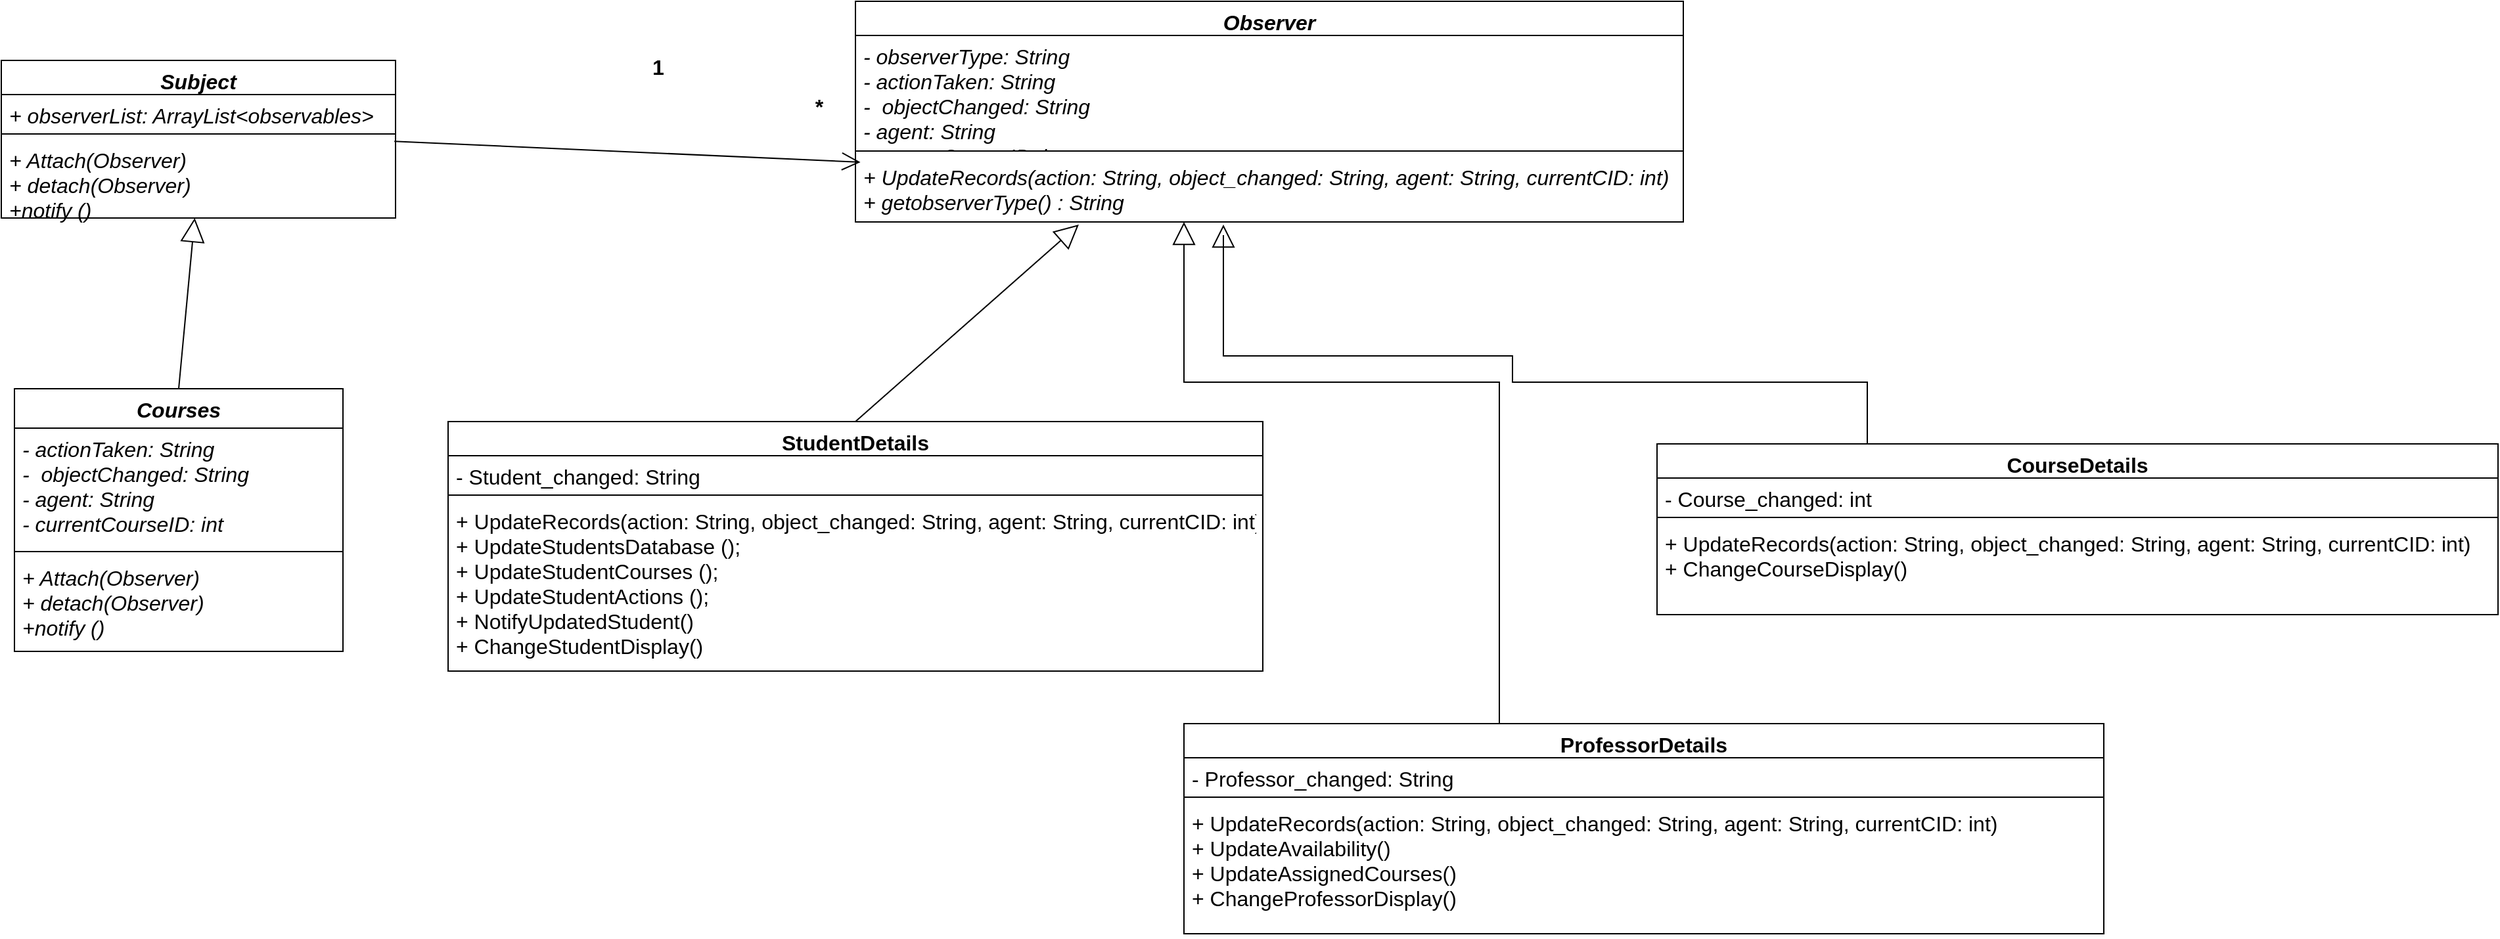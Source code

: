<mxfile version="14.3.1" type="device"><diagram id="3zcFWd3gbVnSqB_QxG2N" name="Page-1"><mxGraphModel dx="1117" dy="599" grid="1" gridSize="10" guides="1" tooltips="1" connect="1" arrows="1" fold="1" page="1" pageScale="1" pageWidth="850" pageHeight="1100" math="0" shadow="0"><root><mxCell id="0"/><mxCell id="1" parent="0"/><mxCell id="A8mInSbmvBNYlfxfuyTh-1" value="Subject" style="swimlane;fontStyle=3;align=center;verticalAlign=top;childLayout=stackLayout;horizontal=1;startSize=26;horizontalStack=0;resizeParent=1;resizeParentMax=0;resizeLast=0;collapsible=1;marginBottom=0;fontSize=16;" vertex="1" parent="1"><mxGeometry x="270" y="335" width="300" height="120" as="geometry"/></mxCell><mxCell id="A8mInSbmvBNYlfxfuyTh-2" value="+ observerList: ArrayList&lt;observables&gt;" style="text;strokeColor=none;fillColor=none;align=left;verticalAlign=top;spacingLeft=4;spacingRight=4;overflow=hidden;rotatable=0;points=[[0,0.5],[1,0.5]];portConstraint=eastwest;fontStyle=2;fontSize=16;" vertex="1" parent="A8mInSbmvBNYlfxfuyTh-1"><mxGeometry y="26" width="300" height="26" as="geometry"/></mxCell><mxCell id="A8mInSbmvBNYlfxfuyTh-3" value="" style="line;strokeWidth=1;fillColor=none;align=left;verticalAlign=middle;spacingTop=-1;spacingLeft=3;spacingRight=3;rotatable=0;labelPosition=right;points=[];portConstraint=eastwest;fontStyle=2;fontSize=16;" vertex="1" parent="A8mInSbmvBNYlfxfuyTh-1"><mxGeometry y="52" width="300" height="8" as="geometry"/></mxCell><mxCell id="A8mInSbmvBNYlfxfuyTh-4" value="+ Attach(Observer)&#10;+ detach(Observer)&#10;+notify ()" style="text;strokeColor=none;fillColor=none;align=left;verticalAlign=top;spacingLeft=4;spacingRight=4;overflow=hidden;rotatable=0;points=[[0,0.5],[1,0.5]];portConstraint=eastwest;fontStyle=2;fontSize=16;" vertex="1" parent="A8mInSbmvBNYlfxfuyTh-1"><mxGeometry y="60" width="300" height="60" as="geometry"/></mxCell><mxCell id="A8mInSbmvBNYlfxfuyTh-5" value="Observer" style="swimlane;fontStyle=3;align=center;verticalAlign=top;childLayout=stackLayout;horizontal=1;startSize=26;horizontalStack=0;resizeParent=1;resizeParentMax=0;resizeLast=0;collapsible=1;marginBottom=0;fontSize=16;" vertex="1" parent="1"><mxGeometry x="920" y="290" width="630" height="168" as="geometry"/></mxCell><mxCell id="A8mInSbmvBNYlfxfuyTh-6" value="- observerType: String&#10;- actionTaken: String&#10;-  objectChanged: String&#10;- agent: String&#10;- currentCourseID: int" style="text;strokeColor=none;fillColor=none;align=left;verticalAlign=top;spacingLeft=4;spacingRight=4;overflow=hidden;rotatable=0;points=[[0,0.5],[1,0.5]];portConstraint=eastwest;fontStyle=2;fontSize=16;" vertex="1" parent="A8mInSbmvBNYlfxfuyTh-5"><mxGeometry y="26" width="630" height="84" as="geometry"/></mxCell><mxCell id="A8mInSbmvBNYlfxfuyTh-7" value="" style="line;strokeWidth=1;fillColor=none;align=left;verticalAlign=middle;spacingTop=-1;spacingLeft=3;spacingRight=3;rotatable=0;labelPosition=right;points=[];portConstraint=eastwest;fontStyle=2;fontSize=16;" vertex="1" parent="A8mInSbmvBNYlfxfuyTh-5"><mxGeometry y="110" width="630" height="8" as="geometry"/></mxCell><mxCell id="A8mInSbmvBNYlfxfuyTh-8" value="+ UpdateRecords(action: String, object_changed: String, agent: String, currentCID: int)&#10;+ getobserverType() : String" style="text;strokeColor=none;fillColor=none;align=left;verticalAlign=top;spacingLeft=4;spacingRight=4;overflow=hidden;rotatable=0;points=[[0,0.5],[1,0.5]];portConstraint=eastwest;fontStyle=2;fontSize=16;" vertex="1" parent="A8mInSbmvBNYlfxfuyTh-5"><mxGeometry y="118" width="630" height="50" as="geometry"/></mxCell><mxCell id="A8mInSbmvBNYlfxfuyTh-9" value="" style="endArrow=open;endFill=1;endSize=12;html=1;exitX=0.997;exitY=0.027;exitDx=0;exitDy=0;exitPerimeter=0;entryX=0.006;entryY=1.149;entryDx=0;entryDy=0;entryPerimeter=0;fontSize=16;" edge="1" parent="1" source="A8mInSbmvBNYlfxfuyTh-4" target="A8mInSbmvBNYlfxfuyTh-6"><mxGeometry width="160" relative="1" as="geometry"><mxPoint x="820" y="470" as="sourcePoint"/><mxPoint x="980" y="470" as="targetPoint"/></mxGeometry></mxCell><mxCell id="A8mInSbmvBNYlfxfuyTh-12" value="&lt;b style=&quot;font-size: 16px;&quot;&gt;*&lt;/b&gt;" style="text;html=1;strokeColor=none;fillColor=none;align=center;verticalAlign=middle;whiteSpace=wrap;rounded=0;fontSize=16;" vertex="1" parent="1"><mxGeometry x="880" y="360" width="25" height="20" as="geometry"/></mxCell><mxCell id="A8mInSbmvBNYlfxfuyTh-14" value="&lt;b style=&quot;font-size: 16px;&quot;&gt;1&lt;/b&gt;" style="text;html=1;strokeColor=none;fillColor=none;align=center;verticalAlign=middle;whiteSpace=wrap;rounded=0;fontSize=16;" vertex="1" parent="1"><mxGeometry x="750" y="330" width="40" height="20" as="geometry"/></mxCell><mxCell id="A8mInSbmvBNYlfxfuyTh-15" value="Courses" style="swimlane;fontStyle=3;align=center;verticalAlign=top;childLayout=stackLayout;horizontal=1;startSize=30;horizontalStack=0;resizeParent=1;resizeParentMax=0;resizeLast=0;collapsible=1;marginBottom=0;fontSize=16;" vertex="1" parent="1"><mxGeometry x="280" y="585" width="250" height="200" as="geometry"/></mxCell><mxCell id="A8mInSbmvBNYlfxfuyTh-16" value="- actionTaken: String&#10;-  objectChanged: String&#10;- agent: String&#10;- currentCourseID: int" style="text;strokeColor=none;fillColor=none;align=left;verticalAlign=top;spacingLeft=4;spacingRight=4;overflow=hidden;rotatable=0;points=[[0,0.5],[1,0.5]];portConstraint=eastwest;fontStyle=2;fontSize=16;" vertex="1" parent="A8mInSbmvBNYlfxfuyTh-15"><mxGeometry y="30" width="250" height="90" as="geometry"/></mxCell><mxCell id="A8mInSbmvBNYlfxfuyTh-17" value="" style="line;strokeWidth=1;fillColor=none;align=left;verticalAlign=middle;spacingTop=-1;spacingLeft=3;spacingRight=3;rotatable=0;labelPosition=right;points=[];portConstraint=eastwest;fontStyle=2;fontSize=16;" vertex="1" parent="A8mInSbmvBNYlfxfuyTh-15"><mxGeometry y="120" width="250" height="8" as="geometry"/></mxCell><mxCell id="A8mInSbmvBNYlfxfuyTh-18" value="+ Attach(Observer)&#10;+ detach(Observer)&#10;+notify ()" style="text;strokeColor=none;fillColor=none;align=left;verticalAlign=top;spacingLeft=4;spacingRight=4;overflow=hidden;rotatable=0;points=[[0,0.5],[1,0.5]];portConstraint=eastwest;fontStyle=2;fontSize=16;" vertex="1" parent="A8mInSbmvBNYlfxfuyTh-15"><mxGeometry y="128" width="250" height="72" as="geometry"/></mxCell><mxCell id="A8mInSbmvBNYlfxfuyTh-19" value="" style="endArrow=block;endSize=16;endFill=0;html=1;exitX=0.5;exitY=0;exitDx=0;exitDy=0;fontSize=16;" edge="1" parent="1" source="A8mInSbmvBNYlfxfuyTh-15" target="A8mInSbmvBNYlfxfuyTh-4"><mxGeometry width="160" relative="1" as="geometry"><mxPoint x="680" y="875" as="sourcePoint"/><mxPoint x="500" y="505" as="targetPoint"/></mxGeometry></mxCell><mxCell id="A8mInSbmvBNYlfxfuyTh-20" value="StudentDetails" style="swimlane;fontStyle=1;align=center;verticalAlign=top;childLayout=stackLayout;horizontal=1;startSize=26;horizontalStack=0;resizeParent=1;resizeParentMax=0;resizeLast=0;collapsible=1;marginBottom=0;fontSize=16;" vertex="1" parent="1"><mxGeometry x="610" y="610" width="620" height="190" as="geometry"/></mxCell><mxCell id="A8mInSbmvBNYlfxfuyTh-21" value="- Student_changed: String" style="text;strokeColor=none;fillColor=none;align=left;verticalAlign=top;spacingLeft=4;spacingRight=4;overflow=hidden;rotatable=0;points=[[0,0.5],[1,0.5]];portConstraint=eastwest;fontSize=16;" vertex="1" parent="A8mInSbmvBNYlfxfuyTh-20"><mxGeometry y="26" width="620" height="26" as="geometry"/></mxCell><mxCell id="A8mInSbmvBNYlfxfuyTh-22" value="" style="line;strokeWidth=1;fillColor=none;align=left;verticalAlign=middle;spacingTop=-1;spacingLeft=3;spacingRight=3;rotatable=0;labelPosition=right;points=[];portConstraint=eastwest;fontSize=16;" vertex="1" parent="A8mInSbmvBNYlfxfuyTh-20"><mxGeometry y="52" width="620" height="8" as="geometry"/></mxCell><mxCell id="A8mInSbmvBNYlfxfuyTh-23" value="+ UpdateRecords(action: String, object_changed: String, agent: String, currentCID: int)&#10;+ UpdateStudentsDatabase (); &#10;+ UpdateStudentCourses (); &#10;+ UpdateStudentActions (); &#10;+ NotifyUpdatedStudent()&#10;+ ChangeStudentDisplay()" style="text;strokeColor=none;fillColor=none;align=left;verticalAlign=top;spacingLeft=4;spacingRight=4;overflow=hidden;rotatable=0;points=[[0,0.5],[1,0.5]];portConstraint=eastwest;fontSize=16;" vertex="1" parent="A8mInSbmvBNYlfxfuyTh-20"><mxGeometry y="60" width="620" height="130" as="geometry"/></mxCell><mxCell id="A8mInSbmvBNYlfxfuyTh-40" style="edgeStyle=orthogonalEdgeStyle;rounded=0;orthogonalLoop=1;jettySize=auto;html=1;endArrow=block;endFill=0;endSize=15;fontSize=16;" edge="1" parent="1" source="A8mInSbmvBNYlfxfuyTh-24" target="A8mInSbmvBNYlfxfuyTh-8"><mxGeometry relative="1" as="geometry"><mxPoint x="1310" y="470.0" as="targetPoint"/><Array as="points"><mxPoint x="1410" y="580"/><mxPoint x="1170" y="580"/></Array></mxGeometry></mxCell><mxCell id="A8mInSbmvBNYlfxfuyTh-24" value="ProfessorDetails" style="swimlane;fontStyle=1;align=center;verticalAlign=top;childLayout=stackLayout;horizontal=1;startSize=26;horizontalStack=0;resizeParent=1;resizeParentMax=0;resizeLast=0;collapsible=1;marginBottom=0;fontSize=16;" vertex="1" parent="1"><mxGeometry x="1170" y="840" width="700" height="160" as="geometry"/></mxCell><mxCell id="A8mInSbmvBNYlfxfuyTh-25" value="- Professor_changed: String" style="text;strokeColor=none;fillColor=none;align=left;verticalAlign=top;spacingLeft=4;spacingRight=4;overflow=hidden;rotatable=0;points=[[0,0.5],[1,0.5]];portConstraint=eastwest;fontSize=16;" vertex="1" parent="A8mInSbmvBNYlfxfuyTh-24"><mxGeometry y="26" width="700" height="26" as="geometry"/></mxCell><mxCell id="A8mInSbmvBNYlfxfuyTh-26" value="" style="line;strokeWidth=1;fillColor=none;align=left;verticalAlign=middle;spacingTop=-1;spacingLeft=3;spacingRight=3;rotatable=0;labelPosition=right;points=[];portConstraint=eastwest;fontSize=16;" vertex="1" parent="A8mInSbmvBNYlfxfuyTh-24"><mxGeometry y="52" width="700" height="8" as="geometry"/></mxCell><mxCell id="A8mInSbmvBNYlfxfuyTh-27" value="+ UpdateRecords(action: String, object_changed: String, agent: String, currentCID: int)&#10;+ UpdateAvailability()&#10;+ UpdateAssignedCourses()&#10;+ ChangeProfessorDisplay()&#10;&#10;" style="text;strokeColor=none;fillColor=none;align=left;verticalAlign=top;spacingLeft=4;spacingRight=4;overflow=hidden;rotatable=0;points=[[0,0.5],[1,0.5]];portConstraint=eastwest;fontSize=16;" vertex="1" parent="A8mInSbmvBNYlfxfuyTh-24"><mxGeometry y="60" width="700" height="100" as="geometry"/></mxCell><mxCell id="A8mInSbmvBNYlfxfuyTh-28" value="CourseDetails" style="swimlane;fontStyle=1;align=center;verticalAlign=top;childLayout=stackLayout;horizontal=1;startSize=26;horizontalStack=0;resizeParent=1;resizeParentMax=0;resizeLast=0;collapsible=1;marginBottom=0;fontSize=16;" vertex="1" parent="1"><mxGeometry x="1530" y="627" width="640" height="130" as="geometry"/></mxCell><mxCell id="A8mInSbmvBNYlfxfuyTh-29" value="- Course_changed: int " style="text;strokeColor=none;fillColor=none;align=left;verticalAlign=top;spacingLeft=4;spacingRight=4;overflow=hidden;rotatable=0;points=[[0,0.5],[1,0.5]];portConstraint=eastwest;fontSize=16;" vertex="1" parent="A8mInSbmvBNYlfxfuyTh-28"><mxGeometry y="26" width="640" height="26" as="geometry"/></mxCell><mxCell id="A8mInSbmvBNYlfxfuyTh-30" value="" style="line;strokeWidth=1;fillColor=none;align=left;verticalAlign=middle;spacingTop=-1;spacingLeft=3;spacingRight=3;rotatable=0;labelPosition=right;points=[];portConstraint=eastwest;fontSize=16;" vertex="1" parent="A8mInSbmvBNYlfxfuyTh-28"><mxGeometry y="52" width="640" height="8" as="geometry"/></mxCell><mxCell id="A8mInSbmvBNYlfxfuyTh-31" value="+ UpdateRecords(action: String, object_changed: String, agent: String, currentCID: int)&#10;+ ChangeCourseDisplay()" style="text;strokeColor=none;fillColor=none;align=left;verticalAlign=top;spacingLeft=4;spacingRight=4;overflow=hidden;rotatable=0;points=[[0,0.5],[1,0.5]];portConstraint=eastwest;fontSize=16;" vertex="1" parent="A8mInSbmvBNYlfxfuyTh-28"><mxGeometry y="60" width="640" height="70" as="geometry"/></mxCell><mxCell id="A8mInSbmvBNYlfxfuyTh-36" value="" style="endArrow=block;endSize=16;endFill=0;html=1;exitX=0.5;exitY=0;exitDx=0;exitDy=0;fontSize=16;" edge="1" parent="1" source="A8mInSbmvBNYlfxfuyTh-20"><mxGeometry width="160" relative="1" as="geometry"><mxPoint x="635" y="540.0" as="sourcePoint"/><mxPoint x="1090" y="460" as="targetPoint"/></mxGeometry></mxCell><mxCell id="A8mInSbmvBNYlfxfuyTh-41" style="edgeStyle=orthogonalEdgeStyle;rounded=0;orthogonalLoop=1;jettySize=auto;html=1;endArrow=block;endFill=0;endSize=15;exitX=0.25;exitY=0;exitDx=0;exitDy=0;fontSize=16;" edge="1" parent="1" source="A8mInSbmvBNYlfxfuyTh-28"><mxGeometry relative="1" as="geometry"><mxPoint x="1200" y="460" as="targetPoint"/><mxPoint x="1420.0" y="850" as="sourcePoint"/><Array as="points"><mxPoint x="1690" y="580"/><mxPoint x="1420" y="580"/><mxPoint x="1420" y="560"/><mxPoint x="1200" y="560"/><mxPoint x="1200" y="468"/></Array></mxGeometry></mxCell></root></mxGraphModel></diagram></mxfile>